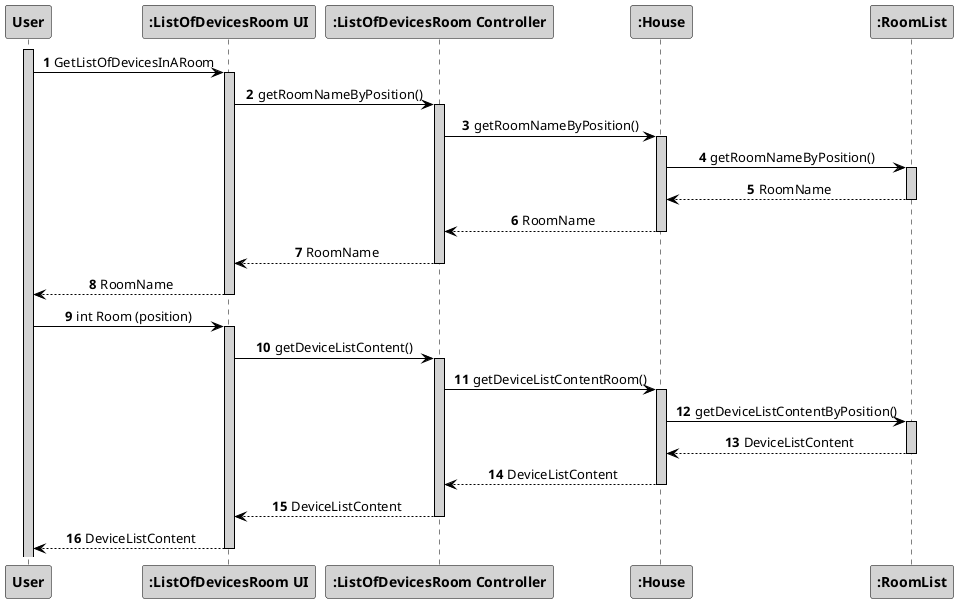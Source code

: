 @startuml
skinparam sequenceMessageAlign center
skinparam sequence {
	ArrowColor Black
	ActorBorderColor DarkBlue
	LifeLineBorderColor black
	LifeLineBackgroundColor LightGrey

	ParticipantBorderColor Black
	ParticipantBackgroundColor LightGrey
	ParticipantFontStyle Bold

	ActorBackgroundColor DimGrey
	ActorFontColor DeepSkyBlue
	ActorFontStyle Bold
	ActorFontSize 17
	ActorFontName Aapex
	}

autonumber
activate User
actor User
User -> ":ListOfDevicesRoom UI": GetListOfDevicesInARoom
activate ":ListOfDevicesRoom UI"
":ListOfDevicesRoom UI" -> ":ListOfDevicesRoom Controller": getRoomNameByPosition()
activate ":ListOfDevicesRoom Controller"
":ListOfDevicesRoom Controller" -> ":House": getRoomNameByPosition()
activate ":House"
":House" -> ":RoomList": getRoomNameByPosition()
activate ":RoomList"
":House" <-- ":RoomList": RoomName
deactivate ":RoomList"
":ListOfDevicesRoom Controller" <-- ":House": RoomName
deactivate ":House"
":ListOfDevicesRoom UI" <-- ":ListOfDevicesRoom Controller": RoomName
deactivate ":ListOfDevicesRoom Controller"
User <-- ":ListOfDevicesRoom UI":RoomName
deactivate ":ListOfDevicesRoom UI"

User -> ":ListOfDevicesRoom UI": int Room (position)
activate ":ListOfDevicesRoom UI"
":ListOfDevicesRoom UI" -> ":ListOfDevicesRoom Controller": getDeviceListContent()
activate ":ListOfDevicesRoom Controller"
":ListOfDevicesRoom Controller" -> ":House": getDeviceListContentRoom()
activate ":House"
":House" -> ":RoomList": getDeviceListContentByPosition()
activate ":RoomList"
":House" <-- ":RoomList": DeviceListContent
deactivate ":RoomList"
":ListOfDevicesRoom Controller" <-- ":House": DeviceListContent
deactivate ":House"
":ListOfDevicesRoom UI" <-- ":ListOfDevicesRoom Controller": DeviceListContent
deactivate ":ListOfDevicesRoom Controller"
User <-- ":ListOfDevicesRoom UI": DeviceListContent
deactivate ":ListOfDevicesRoom UI"
@enduml